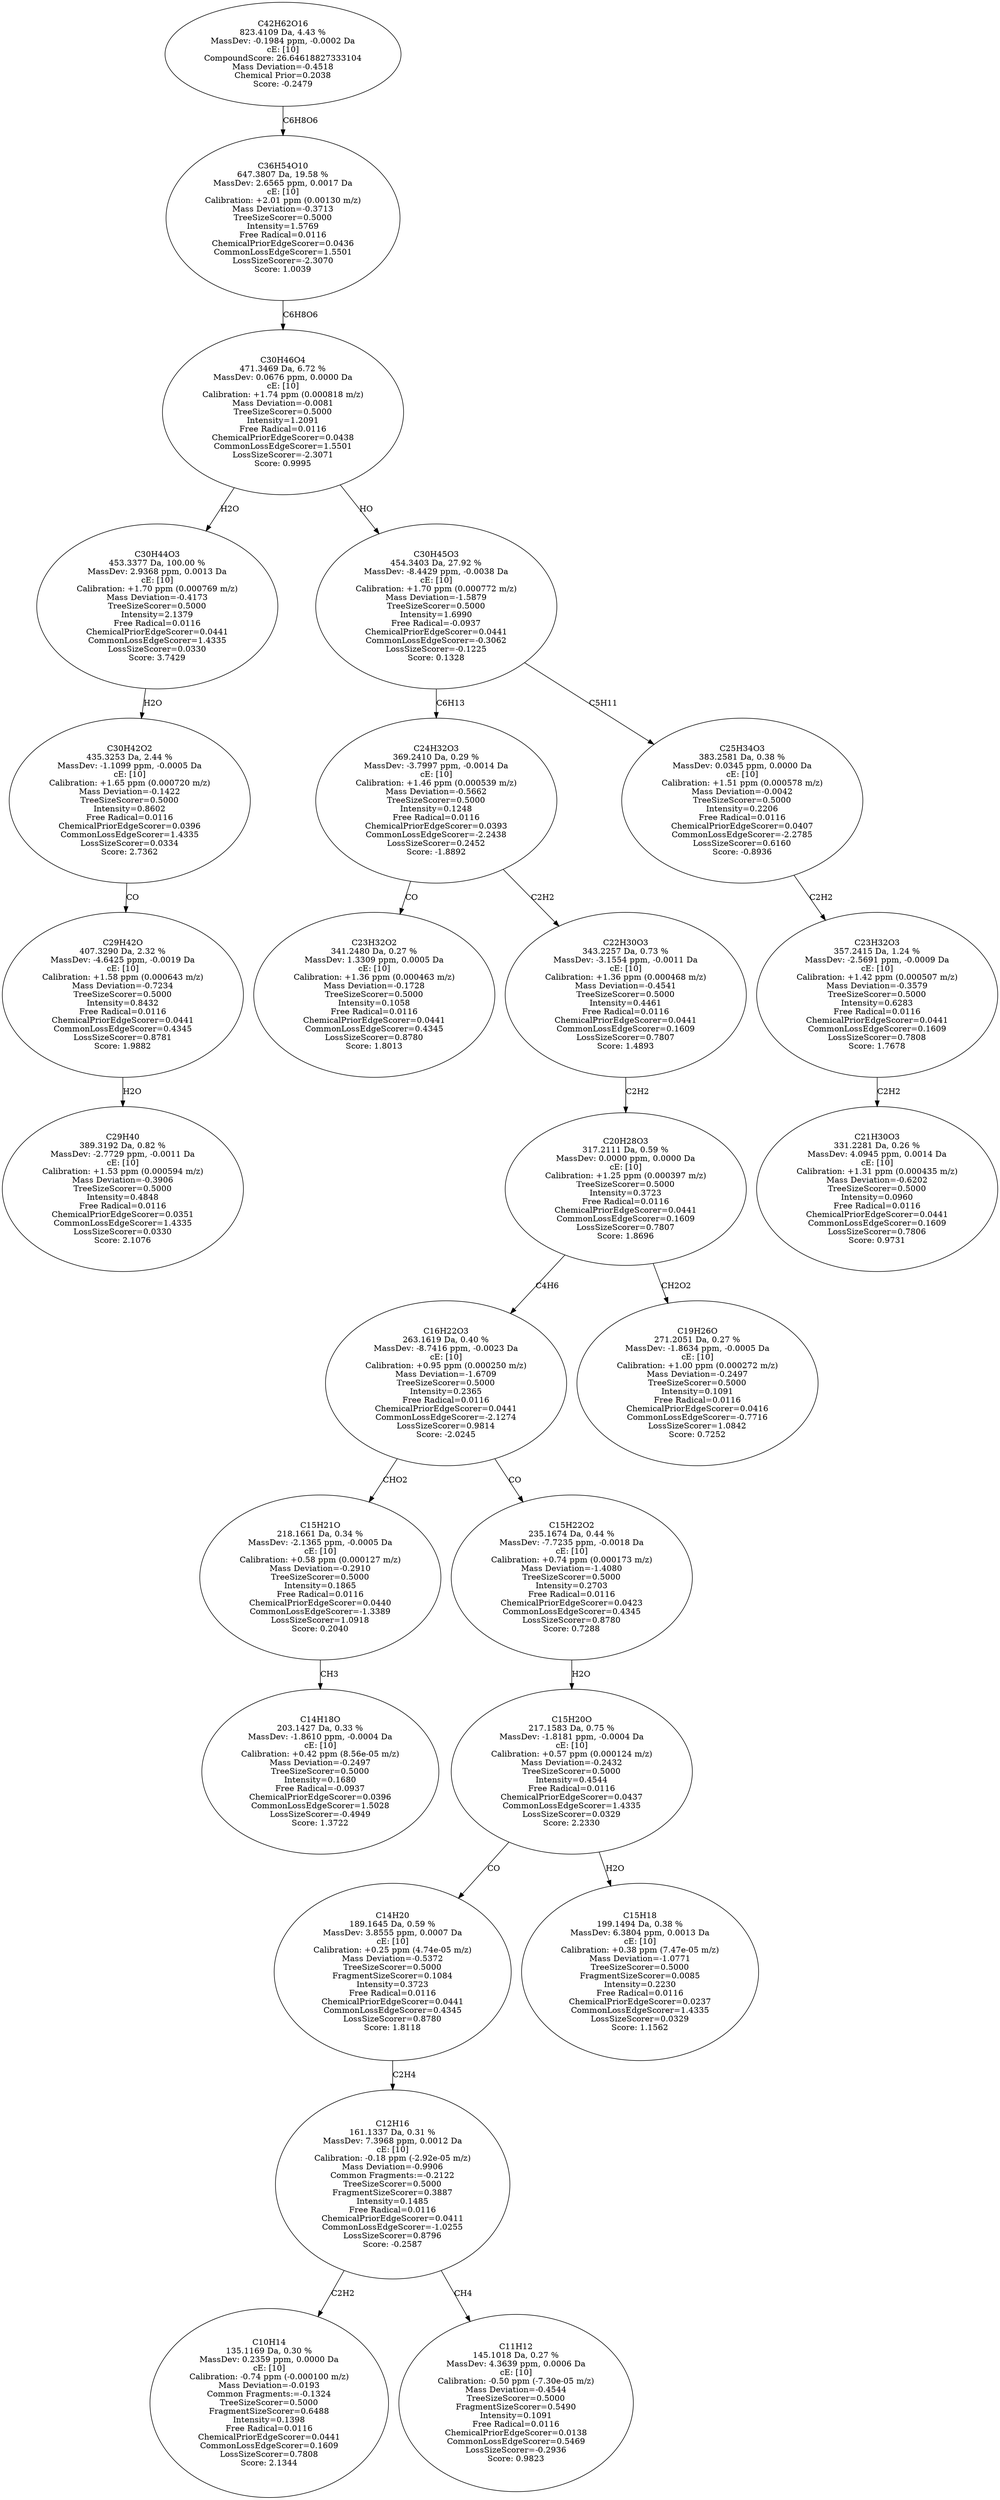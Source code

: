 strict digraph {
v1 [label="C29H40\n389.3192 Da, 0.82 %\nMassDev: -2.7729 ppm, -0.0011 Da\ncE: [10]\nCalibration: +1.53 ppm (0.000594 m/z)\nMass Deviation=-0.3906\nTreeSizeScorer=0.5000\nIntensity=0.4848\nFree Radical=0.0116\nChemicalPriorEdgeScorer=0.0351\nCommonLossEdgeScorer=1.4335\nLossSizeScorer=0.0330\nScore: 2.1076"];
v2 [label="C29H42O\n407.3290 Da, 2.32 %\nMassDev: -4.6425 ppm, -0.0019 Da\ncE: [10]\nCalibration: +1.58 ppm (0.000643 m/z)\nMass Deviation=-0.7234\nTreeSizeScorer=0.5000\nIntensity=0.8432\nFree Radical=0.0116\nChemicalPriorEdgeScorer=0.0441\nCommonLossEdgeScorer=0.4345\nLossSizeScorer=0.8781\nScore: 1.9882"];
v3 [label="C30H42O2\n435.3253 Da, 2.44 %\nMassDev: -1.1099 ppm, -0.0005 Da\ncE: [10]\nCalibration: +1.65 ppm (0.000720 m/z)\nMass Deviation=-0.1422\nTreeSizeScorer=0.5000\nIntensity=0.8602\nFree Radical=0.0116\nChemicalPriorEdgeScorer=0.0396\nCommonLossEdgeScorer=1.4335\nLossSizeScorer=0.0334\nScore: 2.7362"];
v4 [label="C30H44O3\n453.3377 Da, 100.00 %\nMassDev: 2.9368 ppm, 0.0013 Da\ncE: [10]\nCalibration: +1.70 ppm (0.000769 m/z)\nMass Deviation=-0.4173\nTreeSizeScorer=0.5000\nIntensity=2.1379\nFree Radical=0.0116\nChemicalPriorEdgeScorer=0.0441\nCommonLossEdgeScorer=1.4335\nLossSizeScorer=0.0330\nScore: 3.7429"];
v5 [label="C23H32O2\n341.2480 Da, 0.27 %\nMassDev: 1.3309 ppm, 0.0005 Da\ncE: [10]\nCalibration: +1.36 ppm (0.000463 m/z)\nMass Deviation=-0.1728\nTreeSizeScorer=0.5000\nIntensity=0.1058\nFree Radical=0.0116\nChemicalPriorEdgeScorer=0.0441\nCommonLossEdgeScorer=0.4345\nLossSizeScorer=0.8780\nScore: 1.8013"];
v6 [label="C14H18O\n203.1427 Da, 0.33 %\nMassDev: -1.8610 ppm, -0.0004 Da\ncE: [10]\nCalibration: +0.42 ppm (8.56e-05 m/z)\nMass Deviation=-0.2497\nTreeSizeScorer=0.5000\nIntensity=0.1680\nFree Radical=-0.0937\nChemicalPriorEdgeScorer=0.0396\nCommonLossEdgeScorer=1.5028\nLossSizeScorer=-0.4949\nScore: 1.3722"];
v7 [label="C15H21O\n218.1661 Da, 0.34 %\nMassDev: -2.1365 ppm, -0.0005 Da\ncE: [10]\nCalibration: +0.58 ppm (0.000127 m/z)\nMass Deviation=-0.2910\nTreeSizeScorer=0.5000\nIntensity=0.1865\nFree Radical=0.0116\nChemicalPriorEdgeScorer=0.0440\nCommonLossEdgeScorer=-1.3389\nLossSizeScorer=1.0918\nScore: 0.2040"];
v8 [label="C10H14\n135.1169 Da, 0.30 %\nMassDev: 0.2359 ppm, 0.0000 Da\ncE: [10]\nCalibration: -0.74 ppm (-0.000100 m/z)\nMass Deviation=-0.0193\nCommon Fragments:=-0.1324\nTreeSizeScorer=0.5000\nFragmentSizeScorer=0.6488\nIntensity=0.1398\nFree Radical=0.0116\nChemicalPriorEdgeScorer=0.0441\nCommonLossEdgeScorer=0.1609\nLossSizeScorer=0.7808\nScore: 2.1344"];
v9 [label="C11H12\n145.1018 Da, 0.27 %\nMassDev: 4.3639 ppm, 0.0006 Da\ncE: [10]\nCalibration: -0.50 ppm (-7.30e-05 m/z)\nMass Deviation=-0.4544\nTreeSizeScorer=0.5000\nFragmentSizeScorer=0.5490\nIntensity=0.1091\nFree Radical=0.0116\nChemicalPriorEdgeScorer=0.0138\nCommonLossEdgeScorer=0.5469\nLossSizeScorer=-0.2936\nScore: 0.9823"];
v10 [label="C12H16\n161.1337 Da, 0.31 %\nMassDev: 7.3968 ppm, 0.0012 Da\ncE: [10]\nCalibration: -0.18 ppm (-2.92e-05 m/z)\nMass Deviation=-0.9906\nCommon Fragments:=-0.2122\nTreeSizeScorer=0.5000\nFragmentSizeScorer=0.3887\nIntensity=0.1485\nFree Radical=0.0116\nChemicalPriorEdgeScorer=0.0411\nCommonLossEdgeScorer=-1.0255\nLossSizeScorer=0.8796\nScore: -0.2587"];
v11 [label="C14H20\n189.1645 Da, 0.59 %\nMassDev: 3.8555 ppm, 0.0007 Da\ncE: [10]\nCalibration: +0.25 ppm (4.74e-05 m/z)\nMass Deviation=-0.5372\nTreeSizeScorer=0.5000\nFragmentSizeScorer=0.1084\nIntensity=0.3723\nFree Radical=0.0116\nChemicalPriorEdgeScorer=0.0441\nCommonLossEdgeScorer=0.4345\nLossSizeScorer=0.8780\nScore: 1.8118"];
v12 [label="C15H18\n199.1494 Da, 0.38 %\nMassDev: 6.3804 ppm, 0.0013 Da\ncE: [10]\nCalibration: +0.38 ppm (7.47e-05 m/z)\nMass Deviation=-1.0771\nTreeSizeScorer=0.5000\nFragmentSizeScorer=0.0085\nIntensity=0.2230\nFree Radical=0.0116\nChemicalPriorEdgeScorer=0.0237\nCommonLossEdgeScorer=1.4335\nLossSizeScorer=0.0329\nScore: 1.1562"];
v13 [label="C15H20O\n217.1583 Da, 0.75 %\nMassDev: -1.8181 ppm, -0.0004 Da\ncE: [10]\nCalibration: +0.57 ppm (0.000124 m/z)\nMass Deviation=-0.2432\nTreeSizeScorer=0.5000\nIntensity=0.4544\nFree Radical=0.0116\nChemicalPriorEdgeScorer=0.0437\nCommonLossEdgeScorer=1.4335\nLossSizeScorer=0.0329\nScore: 2.2330"];
v14 [label="C15H22O2\n235.1674 Da, 0.44 %\nMassDev: -7.7235 ppm, -0.0018 Da\ncE: [10]\nCalibration: +0.74 ppm (0.000173 m/z)\nMass Deviation=-1.4080\nTreeSizeScorer=0.5000\nIntensity=0.2703\nFree Radical=0.0116\nChemicalPriorEdgeScorer=0.0423\nCommonLossEdgeScorer=0.4345\nLossSizeScorer=0.8780\nScore: 0.7288"];
v15 [label="C16H22O3\n263.1619 Da, 0.40 %\nMassDev: -8.7416 ppm, -0.0023 Da\ncE: [10]\nCalibration: +0.95 ppm (0.000250 m/z)\nMass Deviation=-1.6709\nTreeSizeScorer=0.5000\nIntensity=0.2365\nFree Radical=0.0116\nChemicalPriorEdgeScorer=0.0441\nCommonLossEdgeScorer=-2.1274\nLossSizeScorer=0.9814\nScore: -2.0245"];
v16 [label="C19H26O\n271.2051 Da, 0.27 %\nMassDev: -1.8634 ppm, -0.0005 Da\ncE: [10]\nCalibration: +1.00 ppm (0.000272 m/z)\nMass Deviation=-0.2497\nTreeSizeScorer=0.5000\nIntensity=0.1091\nFree Radical=0.0116\nChemicalPriorEdgeScorer=0.0416\nCommonLossEdgeScorer=-0.7716\nLossSizeScorer=1.0842\nScore: 0.7252"];
v17 [label="C20H28O3\n317.2111 Da, 0.59 %\nMassDev: 0.0000 ppm, 0.0000 Da\ncE: [10]\nCalibration: +1.25 ppm (0.000397 m/z)\nTreeSizeScorer=0.5000\nIntensity=0.3723\nFree Radical=0.0116\nChemicalPriorEdgeScorer=0.0441\nCommonLossEdgeScorer=0.1609\nLossSizeScorer=0.7807\nScore: 1.8696"];
v18 [label="C22H30O3\n343.2257 Da, 0.73 %\nMassDev: -3.1554 ppm, -0.0011 Da\ncE: [10]\nCalibration: +1.36 ppm (0.000468 m/z)\nMass Deviation=-0.4541\nTreeSizeScorer=0.5000\nIntensity=0.4461\nFree Radical=0.0116\nChemicalPriorEdgeScorer=0.0441\nCommonLossEdgeScorer=0.1609\nLossSizeScorer=0.7807\nScore: 1.4893"];
v19 [label="C24H32O3\n369.2410 Da, 0.29 %\nMassDev: -3.7997 ppm, -0.0014 Da\ncE: [10]\nCalibration: +1.46 ppm (0.000539 m/z)\nMass Deviation=-0.5662\nTreeSizeScorer=0.5000\nIntensity=0.1248\nFree Radical=0.0116\nChemicalPriorEdgeScorer=0.0393\nCommonLossEdgeScorer=-2.2438\nLossSizeScorer=0.2452\nScore: -1.8892"];
v20 [label="C21H30O3\n331.2281 Da, 0.26 %\nMassDev: 4.0945 ppm, 0.0014 Da\ncE: [10]\nCalibration: +1.31 ppm (0.000435 m/z)\nMass Deviation=-0.6202\nTreeSizeScorer=0.5000\nIntensity=0.0960\nFree Radical=0.0116\nChemicalPriorEdgeScorer=0.0441\nCommonLossEdgeScorer=0.1609\nLossSizeScorer=0.7806\nScore: 0.9731"];
v21 [label="C23H32O3\n357.2415 Da, 1.24 %\nMassDev: -2.5691 ppm, -0.0009 Da\ncE: [10]\nCalibration: +1.42 ppm (0.000507 m/z)\nMass Deviation=-0.3579\nTreeSizeScorer=0.5000\nIntensity=0.6283\nFree Radical=0.0116\nChemicalPriorEdgeScorer=0.0441\nCommonLossEdgeScorer=0.1609\nLossSizeScorer=0.7808\nScore: 1.7678"];
v22 [label="C25H34O3\n383.2581 Da, 0.38 %\nMassDev: 0.0345 ppm, 0.0000 Da\ncE: [10]\nCalibration: +1.51 ppm (0.000578 m/z)\nMass Deviation=-0.0042\nTreeSizeScorer=0.5000\nIntensity=0.2206\nFree Radical=0.0116\nChemicalPriorEdgeScorer=0.0407\nCommonLossEdgeScorer=-2.2785\nLossSizeScorer=0.6160\nScore: -0.8936"];
v23 [label="C30H45O3\n454.3403 Da, 27.92 %\nMassDev: -8.4429 ppm, -0.0038 Da\ncE: [10]\nCalibration: +1.70 ppm (0.000772 m/z)\nMass Deviation=-1.5879\nTreeSizeScorer=0.5000\nIntensity=1.6990\nFree Radical=-0.0937\nChemicalPriorEdgeScorer=0.0441\nCommonLossEdgeScorer=-0.3062\nLossSizeScorer=-0.1225\nScore: 0.1328"];
v24 [label="C30H46O4\n471.3469 Da, 6.72 %\nMassDev: 0.0676 ppm, 0.0000 Da\ncE: [10]\nCalibration: +1.74 ppm (0.000818 m/z)\nMass Deviation=-0.0081\nTreeSizeScorer=0.5000\nIntensity=1.2091\nFree Radical=0.0116\nChemicalPriorEdgeScorer=0.0438\nCommonLossEdgeScorer=1.5501\nLossSizeScorer=-2.3071\nScore: 0.9995"];
v25 [label="C36H54O10\n647.3807 Da, 19.58 %\nMassDev: 2.6565 ppm, 0.0017 Da\ncE: [10]\nCalibration: +2.01 ppm (0.00130 m/z)\nMass Deviation=-0.3713\nTreeSizeScorer=0.5000\nIntensity=1.5769\nFree Radical=0.0116\nChemicalPriorEdgeScorer=0.0436\nCommonLossEdgeScorer=1.5501\nLossSizeScorer=-2.3070\nScore: 1.0039"];
v26 [label="C42H62O16\n823.4109 Da, 4.43 %\nMassDev: -0.1984 ppm, -0.0002 Da\ncE: [10]\nCompoundScore: 26.64618827333104\nMass Deviation=-0.4518\nChemical Prior=0.2038\nScore: -0.2479"];
v2 -> v1 [label="H2O"];
v3 -> v2 [label="CO"];
v4 -> v3 [label="H2O"];
v24 -> v4 [label="H2O"];
v19 -> v5 [label="CO"];
v7 -> v6 [label="CH3"];
v15 -> v7 [label="CHO2"];
v10 -> v8 [label="C2H2"];
v10 -> v9 [label="CH4"];
v11 -> v10 [label="C2H4"];
v13 -> v11 [label="CO"];
v13 -> v12 [label="H2O"];
v14 -> v13 [label="H2O"];
v15 -> v14 [label="CO"];
v17 -> v15 [label="C4H6"];
v17 -> v16 [label="CH2O2"];
v18 -> v17 [label="C2H2"];
v19 -> v18 [label="C2H2"];
v23 -> v19 [label="C6H13"];
v21 -> v20 [label="C2H2"];
v22 -> v21 [label="C2H2"];
v23 -> v22 [label="C5H11"];
v24 -> v23 [label="HO"];
v25 -> v24 [label="C6H8O6"];
v26 -> v25 [label="C6H8O6"];
}